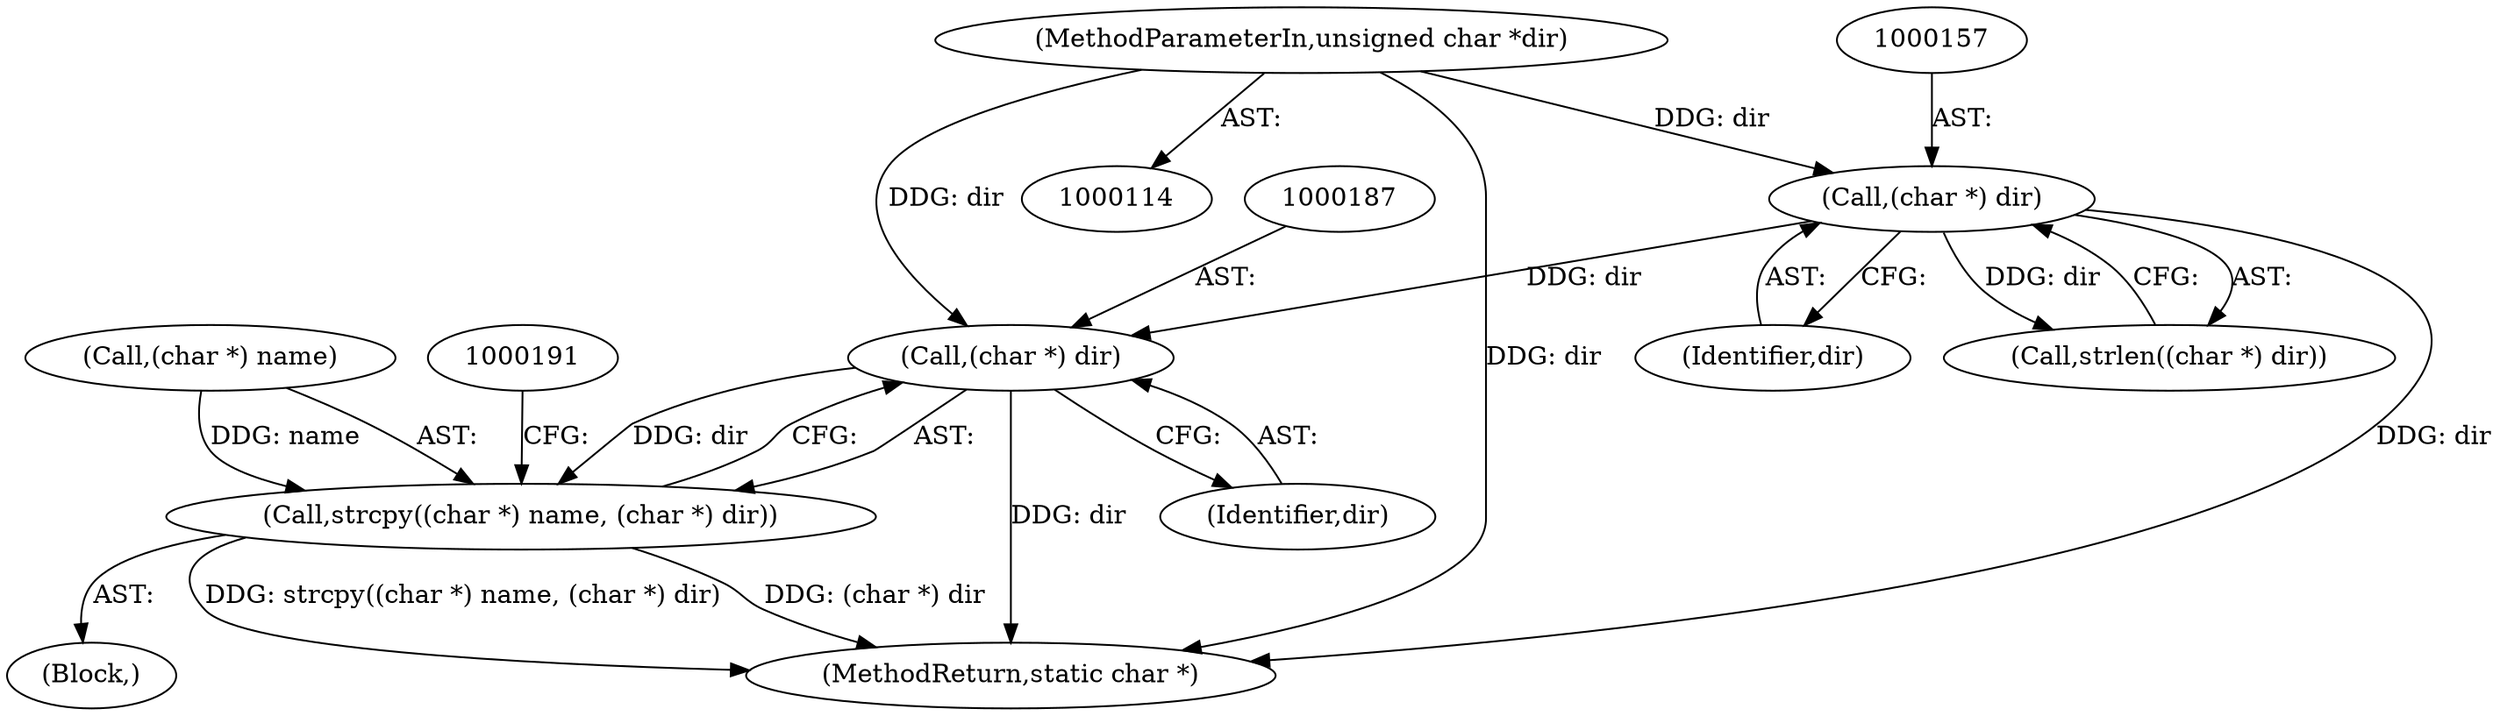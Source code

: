 digraph "1_libmspack_7cadd489698be117c47efcadd742651594429e6d@pointer" {
"1000186" [label="(Call,(char *) dir)"];
"1000156" [label="(Call,(char *) dir)"];
"1000116" [label="(MethodParameterIn,unsigned char *dir)"];
"1000182" [label="(Call,strcpy((char *) name, (char *) dir))"];
"1000156" [label="(Call,(char *) dir)"];
"1000116" [label="(MethodParameterIn,unsigned char *dir)"];
"1000186" [label="(Call,(char *) dir)"];
"1000155" [label="(Call,strlen((char *) dir))"];
"1000181" [label="(Block,)"];
"1000188" [label="(Identifier,dir)"];
"1000444" [label="(MethodReturn,static char *)"];
"1000183" [label="(Call,(char *) name)"];
"1000158" [label="(Identifier,dir)"];
"1000182" [label="(Call,strcpy((char *) name, (char *) dir))"];
"1000186" -> "1000182"  [label="AST: "];
"1000186" -> "1000188"  [label="CFG: "];
"1000187" -> "1000186"  [label="AST: "];
"1000188" -> "1000186"  [label="AST: "];
"1000182" -> "1000186"  [label="CFG: "];
"1000186" -> "1000444"  [label="DDG: dir"];
"1000186" -> "1000182"  [label="DDG: dir"];
"1000156" -> "1000186"  [label="DDG: dir"];
"1000116" -> "1000186"  [label="DDG: dir"];
"1000156" -> "1000155"  [label="AST: "];
"1000156" -> "1000158"  [label="CFG: "];
"1000157" -> "1000156"  [label="AST: "];
"1000158" -> "1000156"  [label="AST: "];
"1000155" -> "1000156"  [label="CFG: "];
"1000156" -> "1000444"  [label="DDG: dir"];
"1000156" -> "1000155"  [label="DDG: dir"];
"1000116" -> "1000156"  [label="DDG: dir"];
"1000116" -> "1000114"  [label="AST: "];
"1000116" -> "1000444"  [label="DDG: dir"];
"1000182" -> "1000181"  [label="AST: "];
"1000183" -> "1000182"  [label="AST: "];
"1000191" -> "1000182"  [label="CFG: "];
"1000182" -> "1000444"  [label="DDG: strcpy((char *) name, (char *) dir)"];
"1000182" -> "1000444"  [label="DDG: (char *) dir"];
"1000183" -> "1000182"  [label="DDG: name"];
}

